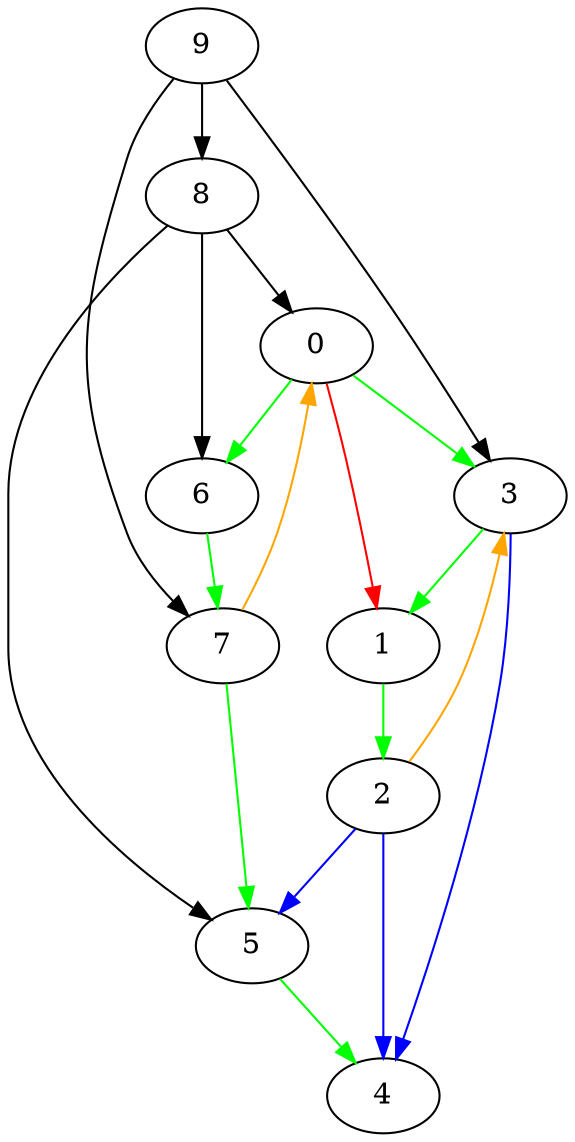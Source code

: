 /* tree edge is green
backedge is orange
forward edge is red
crossedge is blue
unvisitededge is black
*/
digraph output{
0 -> 6 [color=green];
6 -> 7 [color=green];
7 -> 5 [color=green];
5 -> 4 [color=green];
7 -> 0 [color=orange];
0 -> 3 [color=green];
3 -> 4 [color=blue];
3 -> 1 [color=green];
1 -> 2 [color=green];
2 -> 5 [color=blue];
2 -> 4 [color=blue];
2 -> 3 [color=orange];
0 -> 1 [color=red];
8 -> 6 ;
8 -> 5 ;
8 -> 0 ;
9 -> 3 ;
9 -> 7 ;
9 -> 8 ;
}
/*
vertex prettime posttime
0 	 1 	 16
1 	 11 	 14
2 	 12 	 13
3 	 10 	 15
4 	 5 	 6
5 	 4 	 7
6 	 2 	 9
7 	 3 	 8
8 	 0 	 0
9 	 0 	 0
*/
